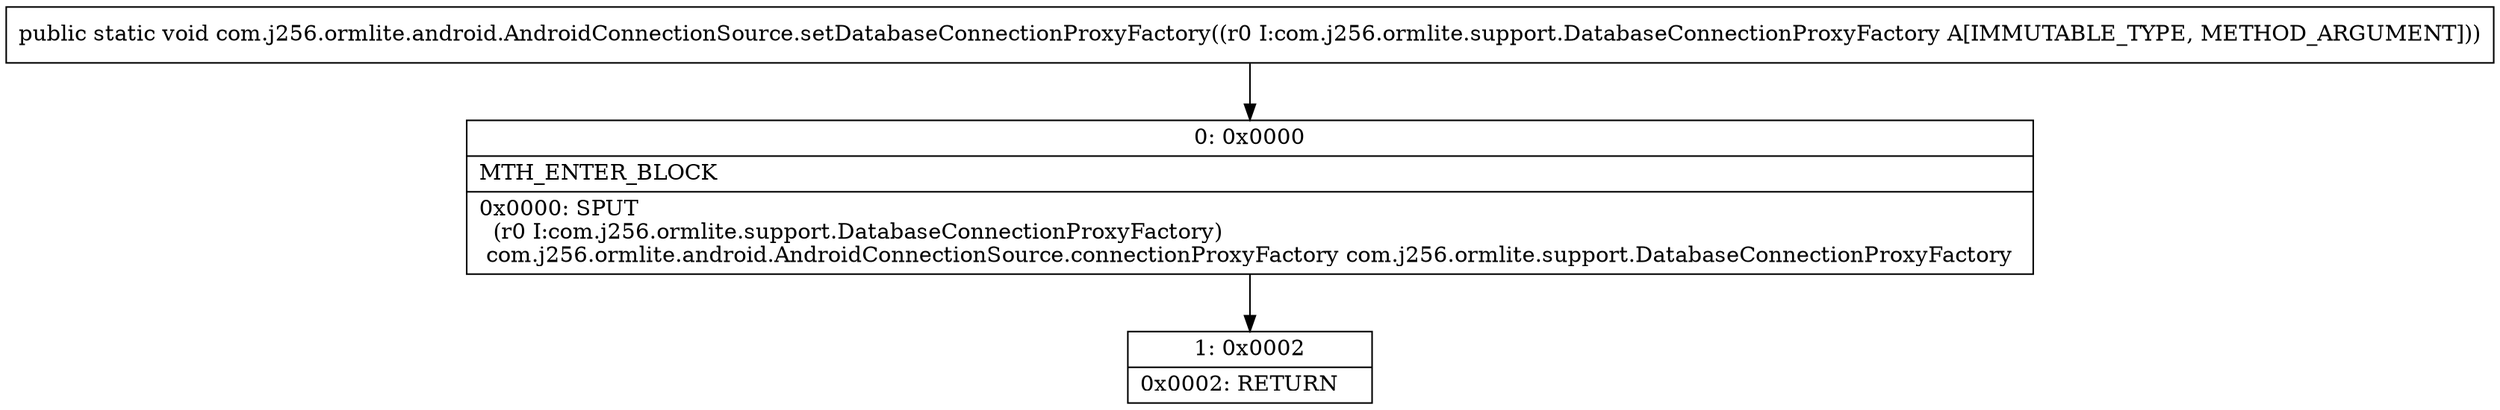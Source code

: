 digraph "CFG forcom.j256.ormlite.android.AndroidConnectionSource.setDatabaseConnectionProxyFactory(Lcom\/j256\/ormlite\/support\/DatabaseConnectionProxyFactory;)V" {
Node_0 [shape=record,label="{0\:\ 0x0000|MTH_ENTER_BLOCK\l|0x0000: SPUT  \l  (r0 I:com.j256.ormlite.support.DatabaseConnectionProxyFactory)\l com.j256.ormlite.android.AndroidConnectionSource.connectionProxyFactory com.j256.ormlite.support.DatabaseConnectionProxyFactory \l}"];
Node_1 [shape=record,label="{1\:\ 0x0002|0x0002: RETURN   \l}"];
MethodNode[shape=record,label="{public static void com.j256.ormlite.android.AndroidConnectionSource.setDatabaseConnectionProxyFactory((r0 I:com.j256.ormlite.support.DatabaseConnectionProxyFactory A[IMMUTABLE_TYPE, METHOD_ARGUMENT])) }"];
MethodNode -> Node_0;
Node_0 -> Node_1;
}

